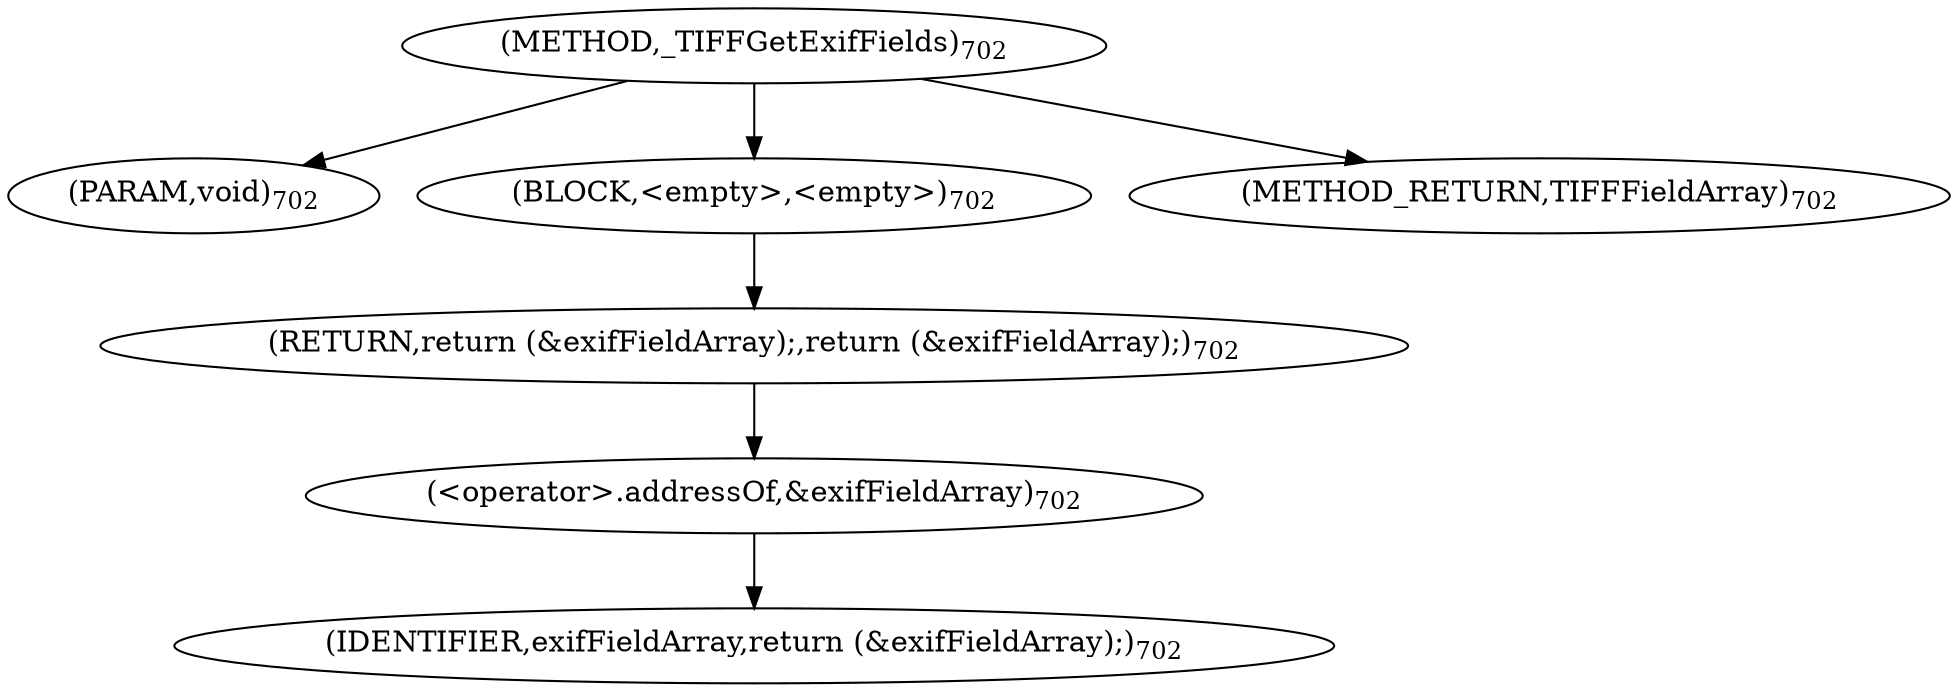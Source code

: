digraph "_TIFFGetExifFields" {  
"26677" [label = <(METHOD,_TIFFGetExifFields)<SUB>702</SUB>> ]
"26678" [label = <(PARAM,void)<SUB>702</SUB>> ]
"26679" [label = <(BLOCK,&lt;empty&gt;,&lt;empty&gt;)<SUB>702</SUB>> ]
"26680" [label = <(RETURN,return (&amp;exifFieldArray);,return (&amp;exifFieldArray);)<SUB>702</SUB>> ]
"26681" [label = <(&lt;operator&gt;.addressOf,&amp;exifFieldArray)<SUB>702</SUB>> ]
"26682" [label = <(IDENTIFIER,exifFieldArray,return (&amp;exifFieldArray);)<SUB>702</SUB>> ]
"26683" [label = <(METHOD_RETURN,TIFFFieldArray)<SUB>702</SUB>> ]
  "26677" -> "26678" 
  "26677" -> "26679" 
  "26677" -> "26683" 
  "26679" -> "26680" 
  "26680" -> "26681" 
  "26681" -> "26682" 
}
